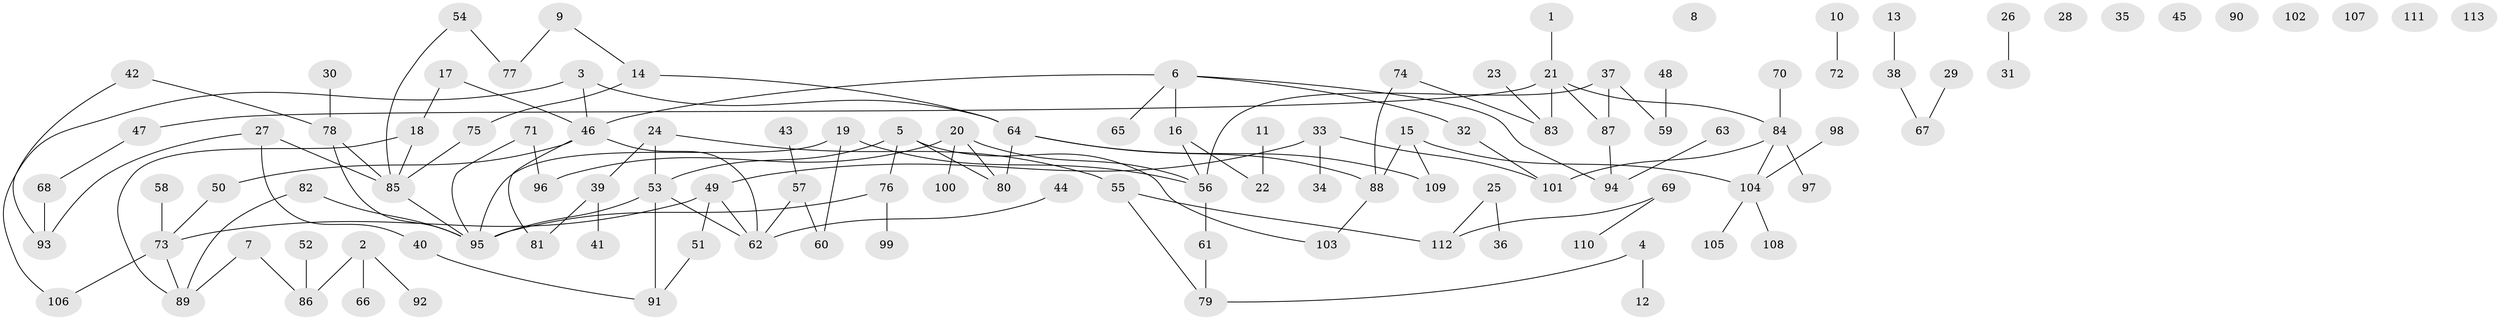 // Generated by graph-tools (version 1.1) at 2025/40/03/09/25 04:40:47]
// undirected, 113 vertices, 127 edges
graph export_dot {
graph [start="1"]
  node [color=gray90,style=filled];
  1;
  2;
  3;
  4;
  5;
  6;
  7;
  8;
  9;
  10;
  11;
  12;
  13;
  14;
  15;
  16;
  17;
  18;
  19;
  20;
  21;
  22;
  23;
  24;
  25;
  26;
  27;
  28;
  29;
  30;
  31;
  32;
  33;
  34;
  35;
  36;
  37;
  38;
  39;
  40;
  41;
  42;
  43;
  44;
  45;
  46;
  47;
  48;
  49;
  50;
  51;
  52;
  53;
  54;
  55;
  56;
  57;
  58;
  59;
  60;
  61;
  62;
  63;
  64;
  65;
  66;
  67;
  68;
  69;
  70;
  71;
  72;
  73;
  74;
  75;
  76;
  77;
  78;
  79;
  80;
  81;
  82;
  83;
  84;
  85;
  86;
  87;
  88;
  89;
  90;
  91;
  92;
  93;
  94;
  95;
  96;
  97;
  98;
  99;
  100;
  101;
  102;
  103;
  104;
  105;
  106;
  107;
  108;
  109;
  110;
  111;
  112;
  113;
  1 -- 21;
  2 -- 66;
  2 -- 86;
  2 -- 92;
  3 -- 46;
  3 -- 64;
  3 -- 106;
  4 -- 12;
  4 -- 79;
  5 -- 53;
  5 -- 76;
  5 -- 80;
  5 -- 103;
  6 -- 16;
  6 -- 32;
  6 -- 46;
  6 -- 65;
  6 -- 94;
  7 -- 86;
  7 -- 89;
  9 -- 14;
  9 -- 77;
  10 -- 72;
  11 -- 22;
  13 -- 38;
  14 -- 64;
  14 -- 75;
  15 -- 88;
  15 -- 104;
  15 -- 109;
  16 -- 22;
  16 -- 56;
  17 -- 18;
  17 -- 46;
  18 -- 85;
  18 -- 89;
  19 -- 56;
  19 -- 60;
  19 -- 95;
  20 -- 56;
  20 -- 80;
  20 -- 96;
  20 -- 100;
  21 -- 47;
  21 -- 83;
  21 -- 84;
  21 -- 87;
  23 -- 83;
  24 -- 39;
  24 -- 53;
  24 -- 55;
  25 -- 36;
  25 -- 112;
  26 -- 31;
  27 -- 40;
  27 -- 85;
  27 -- 93;
  29 -- 67;
  30 -- 78;
  32 -- 101;
  33 -- 34;
  33 -- 49;
  33 -- 101;
  37 -- 56;
  37 -- 59;
  37 -- 87;
  38 -- 67;
  39 -- 41;
  39 -- 81;
  40 -- 91;
  42 -- 78;
  42 -- 93;
  43 -- 57;
  44 -- 62;
  46 -- 50;
  46 -- 62;
  46 -- 81;
  47 -- 68;
  48 -- 59;
  49 -- 51;
  49 -- 62;
  49 -- 73;
  50 -- 73;
  51 -- 91;
  52 -- 86;
  53 -- 62;
  53 -- 91;
  53 -- 95;
  54 -- 77;
  54 -- 85;
  55 -- 79;
  55 -- 112;
  56 -- 61;
  57 -- 60;
  57 -- 62;
  58 -- 73;
  61 -- 79;
  63 -- 94;
  64 -- 80;
  64 -- 88;
  64 -- 109;
  68 -- 93;
  69 -- 110;
  69 -- 112;
  70 -- 84;
  71 -- 95;
  71 -- 96;
  73 -- 89;
  73 -- 106;
  74 -- 83;
  74 -- 88;
  75 -- 85;
  76 -- 95;
  76 -- 99;
  78 -- 85;
  78 -- 95;
  82 -- 89;
  82 -- 95;
  84 -- 97;
  84 -- 101;
  84 -- 104;
  85 -- 95;
  87 -- 94;
  88 -- 103;
  98 -- 104;
  104 -- 105;
  104 -- 108;
}
